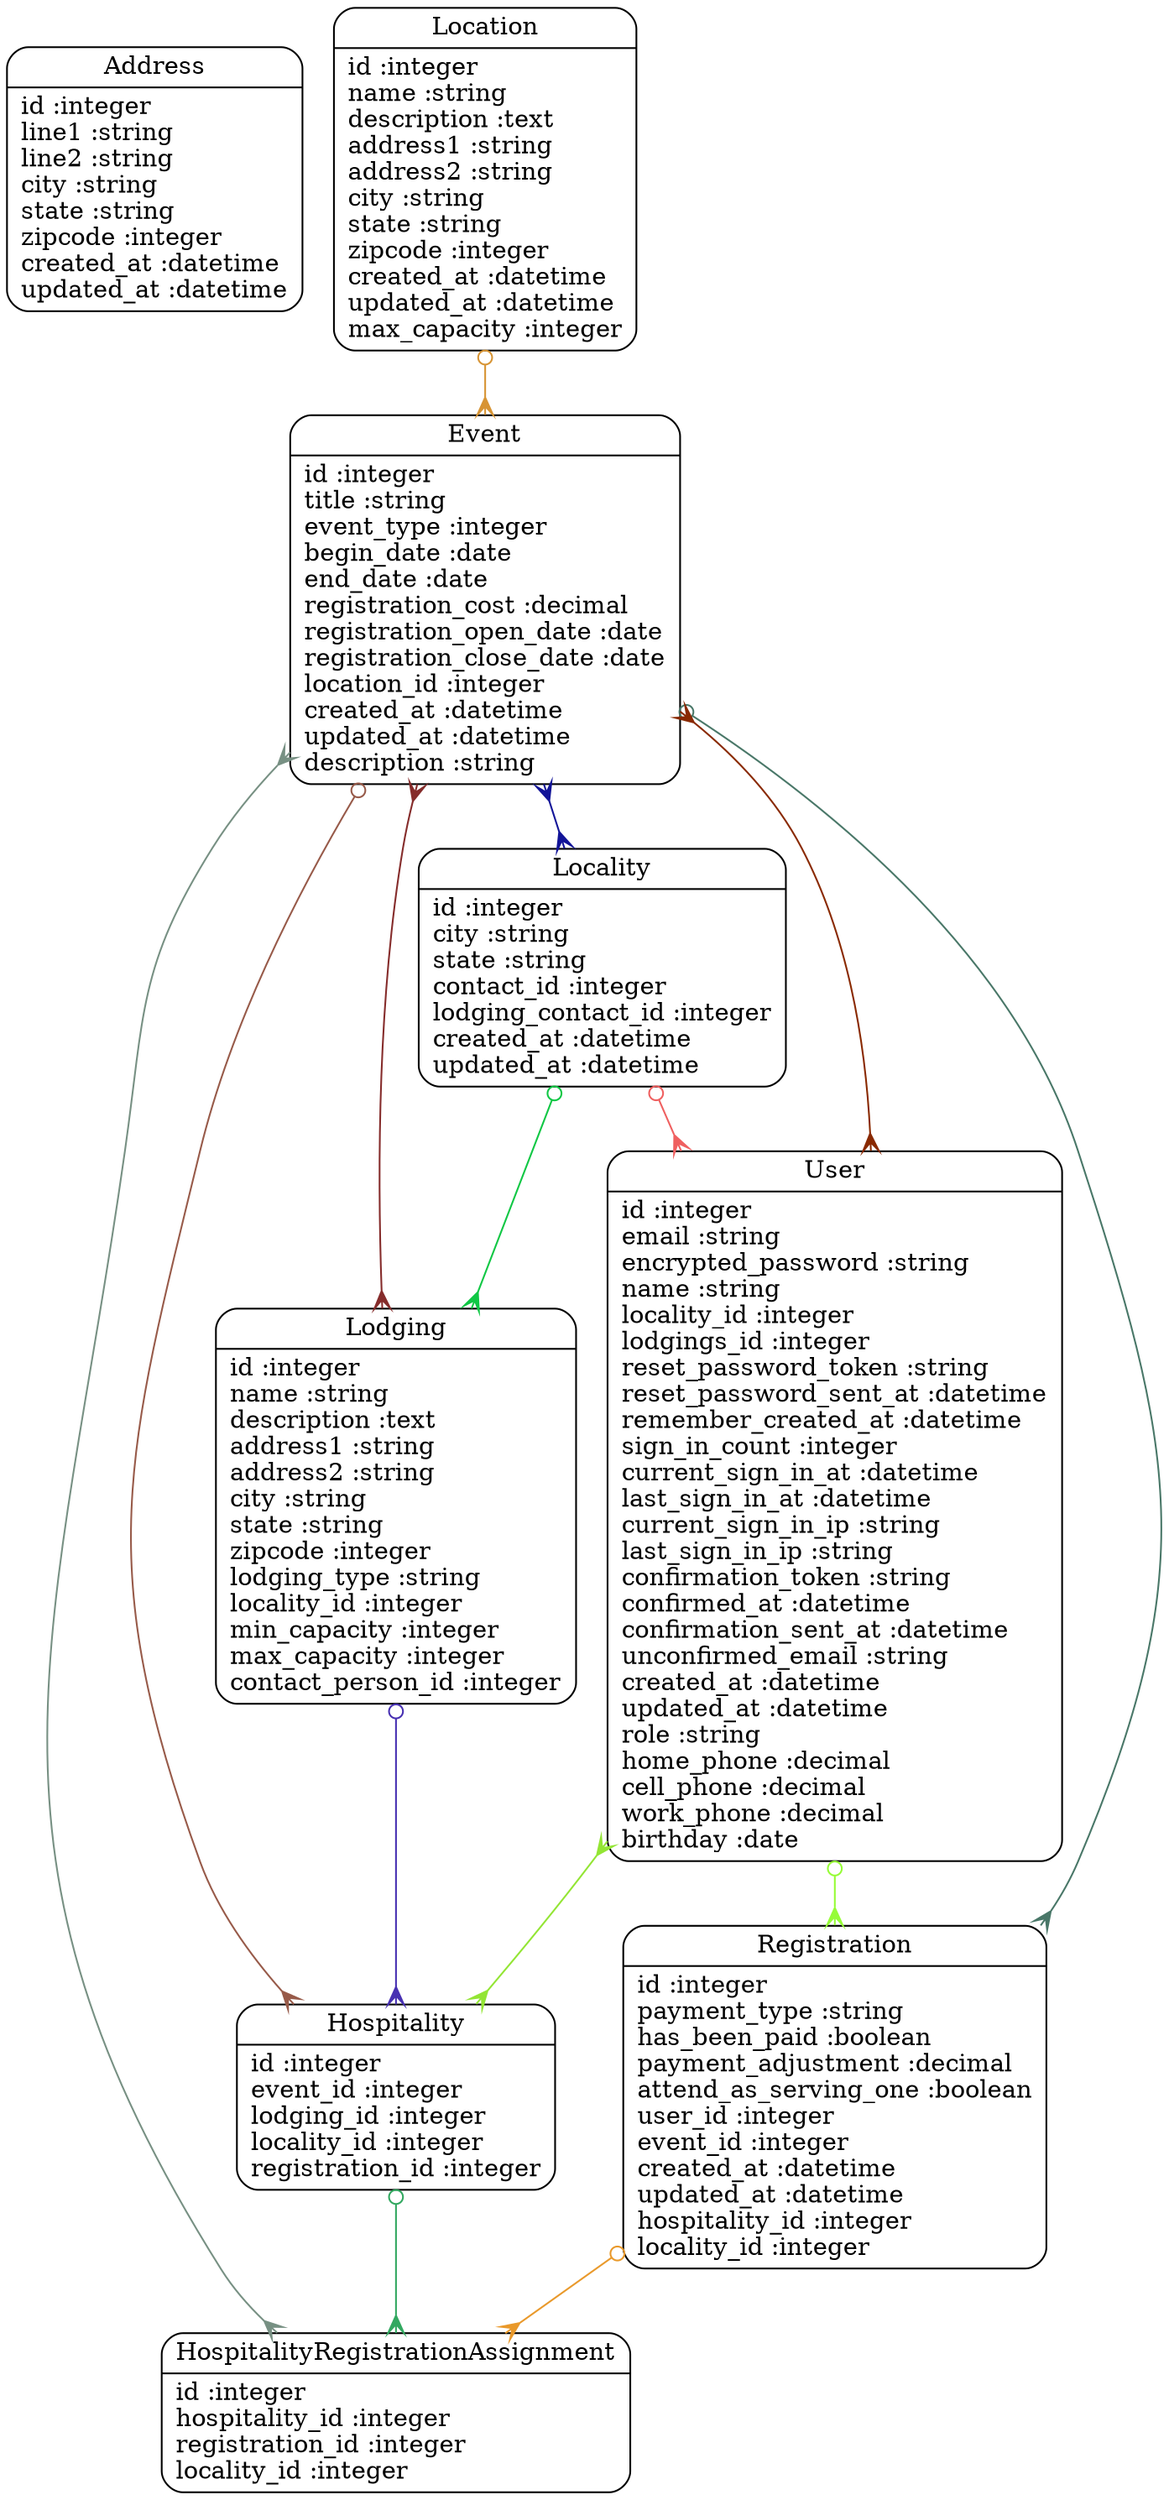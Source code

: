 digraph models_diagram {
	graph[overlap=false, splines=true]
	"Address" [shape=Mrecord, label="{Address|id :integer\lline1 :string\lline2 :string\lcity :string\lstate :string\lzipcode :integer\lcreated_at :datetime\lupdated_at :datetime\l}"]
	"Event" [shape=Mrecord, label="{Event|id :integer\ltitle :string\levent_type :integer\lbegin_date :date\lend_date :date\lregistration_cost :decimal\lregistration_open_date :date\lregistration_close_date :date\llocation_id :integer\lcreated_at :datetime\lupdated_at :datetime\ldescription :string\l}"]
	"Hospitality" [shape=Mrecord, label="{Hospitality|id :integer\levent_id :integer\llodging_id :integer\llocality_id :integer\lregistration_id :integer\l}"]
	"HospitalityRegistrationAssignment" [shape=Mrecord, label="{HospitalityRegistrationAssignment|id :integer\lhospitality_id :integer\lregistration_id :integer\llocality_id :integer\l}"]
	"Locality" [shape=Mrecord, label="{Locality|id :integer\lcity :string\lstate :string\lcontact_id :integer\llodging_contact_id :integer\lcreated_at :datetime\lupdated_at :datetime\l}"]
	"Location" [shape=Mrecord, label="{Location|id :integer\lname :string\ldescription :text\laddress1 :string\laddress2 :string\lcity :string\lstate :string\lzipcode :integer\lcreated_at :datetime\lupdated_at :datetime\lmax_capacity :integer\l}"]
	"Lodging" [shape=Mrecord, label="{Lodging|id :integer\lname :string\ldescription :text\laddress1 :string\laddress2 :string\lcity :string\lstate :string\lzipcode :integer\llodging_type :string\llocality_id :integer\lmin_capacity :integer\lmax_capacity :integer\lcontact_person_id :integer\l}"]
	"Registration" [shape=Mrecord, label="{Registration|id :integer\lpayment_type :string\lhas_been_paid :boolean\lpayment_adjustment :decimal\lattend_as_serving_one :boolean\luser_id :integer\levent_id :integer\lcreated_at :datetime\lupdated_at :datetime\lhospitality_id :integer\llocality_id :integer\l}"]
	"User" [shape=Mrecord, label="{User|id :integer\lemail :string\lencrypted_password :string\lname :string\llocality_id :integer\llodgings_id :integer\lreset_password_token :string\lreset_password_sent_at :datetime\lremember_created_at :datetime\lsign_in_count :integer\lcurrent_sign_in_at :datetime\llast_sign_in_at :datetime\lcurrent_sign_in_ip :string\llast_sign_in_ip :string\lconfirmation_token :string\lconfirmed_at :datetime\lconfirmation_sent_at :datetime\lunconfirmed_email :string\lcreated_at :datetime\lupdated_at :datetime\lrole :string\lhome_phone :decimal\lcell_phone :decimal\lwork_phone :decimal\lbirthday :date\l}"]
	"Event" -> "Registration" [arrowtail=odot, arrowhead=crow, dir=both color="#497768"]
	"Event" -> "User" [arrowtail=crow, arrowhead=crow, dir=both color="#892901"]
	"Event" -> "Locality" [arrowtail=crow, arrowhead=crow, dir=both color="#121498"]
	"Event" -> "Hospitality" [arrowtail=odot, arrowhead=crow, dir=both color="#975A49"]
	"Event" -> "Lodging" [arrowtail=crow, arrowhead=crow, dir=both color="#852C2B"]
	"Event" -> "HospitalityRegistrationAssignment" [arrowtail=crow, arrowhead=crow, dir=both color="#779083"]
	"Hospitality" -> "HospitalityRegistrationAssignment" [arrowtail=odot, arrowhead=crow, dir=both color="#32A860"]
	"Locality" -> "User" [arrowtail=odot, arrowhead=crow, dir=both color="#EF6060"]
	"Locality" -> "Lodging" [arrowtail=odot, arrowhead=crow, dir=both color="#0FC744"]
	"Location" -> "Event" [arrowtail=odot, arrowhead=crow, dir=both color="#D79434"]
	"Lodging" -> "Hospitality" [arrowtail=odot, arrowhead=crow, dir=both color="#4730B2"]
	"Registration" -> "HospitalityRegistrationAssignment" [arrowtail=odot, arrowhead=crow, dir=both color="#E9992B"]
	"User" -> "Registration" [arrowtail=odot, arrowhead=crow, dir=both color="#96FC37"]
	"User" -> "Hospitality" [arrowtail=crow, arrowhead=crow, dir=both color="#93E534"]
}
